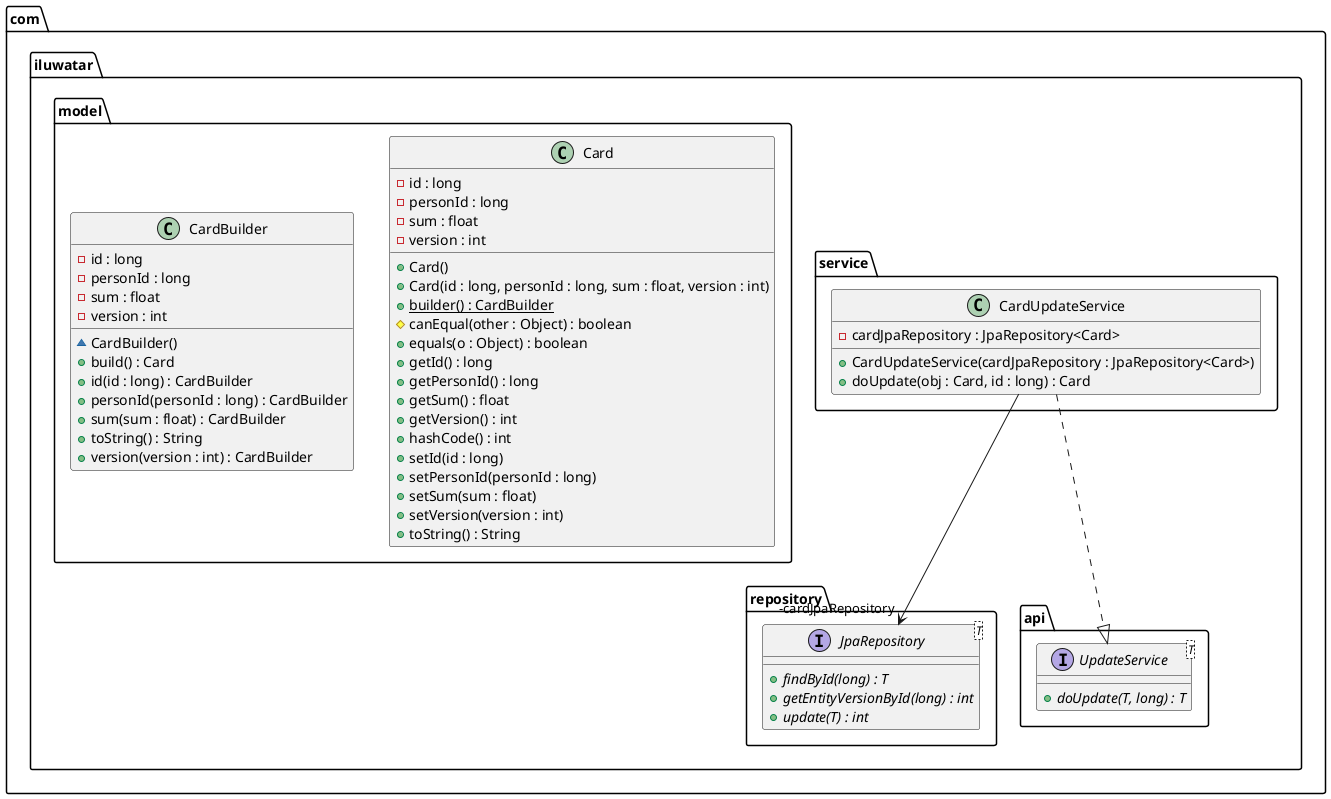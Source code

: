 @startuml
package com.iluwatar.repository {
  interface JpaRepository<T> {
    + findById(long) : T {abstract}
    + getEntityVersionById(long) : int {abstract}
    + update(T) : int {abstract}
  }
}
package com.iluwatar.api {
  interface UpdateService<T> {
    + doUpdate(T, long) : T {abstract}
  }
}
package com.iluwatar.service {
  class CardUpdateService {
    - cardJpaRepository : JpaRepository<Card>
    + CardUpdateService(cardJpaRepository : JpaRepository<Card>)
    + doUpdate(obj : Card, id : long) : Card
  }
}
package com.iluwatar.model {
  class Card {
    - id : long
    - personId : long
    - sum : float
    - version : int
    + Card()
    + Card(id : long, personId : long, sum : float, version : int)
    + builder() : CardBuilder {static}
    # canEqual(other : Object) : boolean
    + equals(o : Object) : boolean
    + getId() : long
    + getPersonId() : long
    + getSum() : float
    + getVersion() : int
    + hashCode() : int
    + setId(id : long)
    + setPersonId(personId : long)
    + setSum(sum : float)
    + setVersion(version : int)
    + toString() : String
  }
  class CardBuilder {
    - id : long
    - personId : long
    - sum : float
    - version : int
    ~ CardBuilder()
    + build() : Card
    + id(id : long) : CardBuilder
    + personId(personId : long) : CardBuilder
    + sum(sum : float) : CardBuilder
    + toString() : String
    + version(version : int) : CardBuilder
  }
}
CardUpdateService -->  "-cardJpaRepository" JpaRepository
CardUpdateService ..|> UpdateService 
@enduml